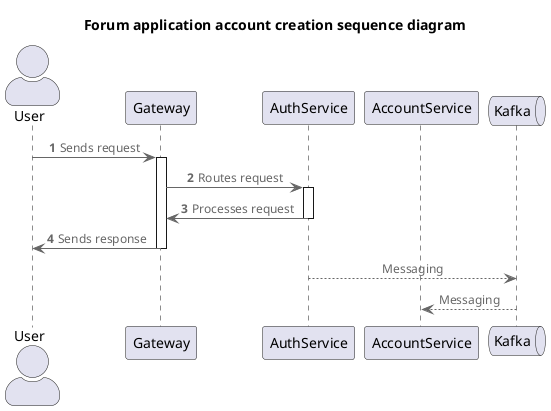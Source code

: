 @startuml SequenceDiagram_AccountCreation
title Forum application account creation sequence diagram
' !include https://raw.githubusercontent.com/plantuml-stdlib/C4-PlantUML/master/C4_Container.puml
!include <C4/C4_Component>

' Containers
actor User as user
participant Gateway as api
participant AuthService as authservice
participant AccountService as accservice
queue Kafka as mq

' Relations
autonumber
user -> api : Sends request
activate api
api -> authservice : Routes request
activate authservice

api <- authservice : Processes request
deactivate authservice
user <- api : Sends response
deactivate api
autonumber stop

authservice --> mq : Messaging
mq --> accservice : Messaging

' SHOW_LEGEND()
@enduml